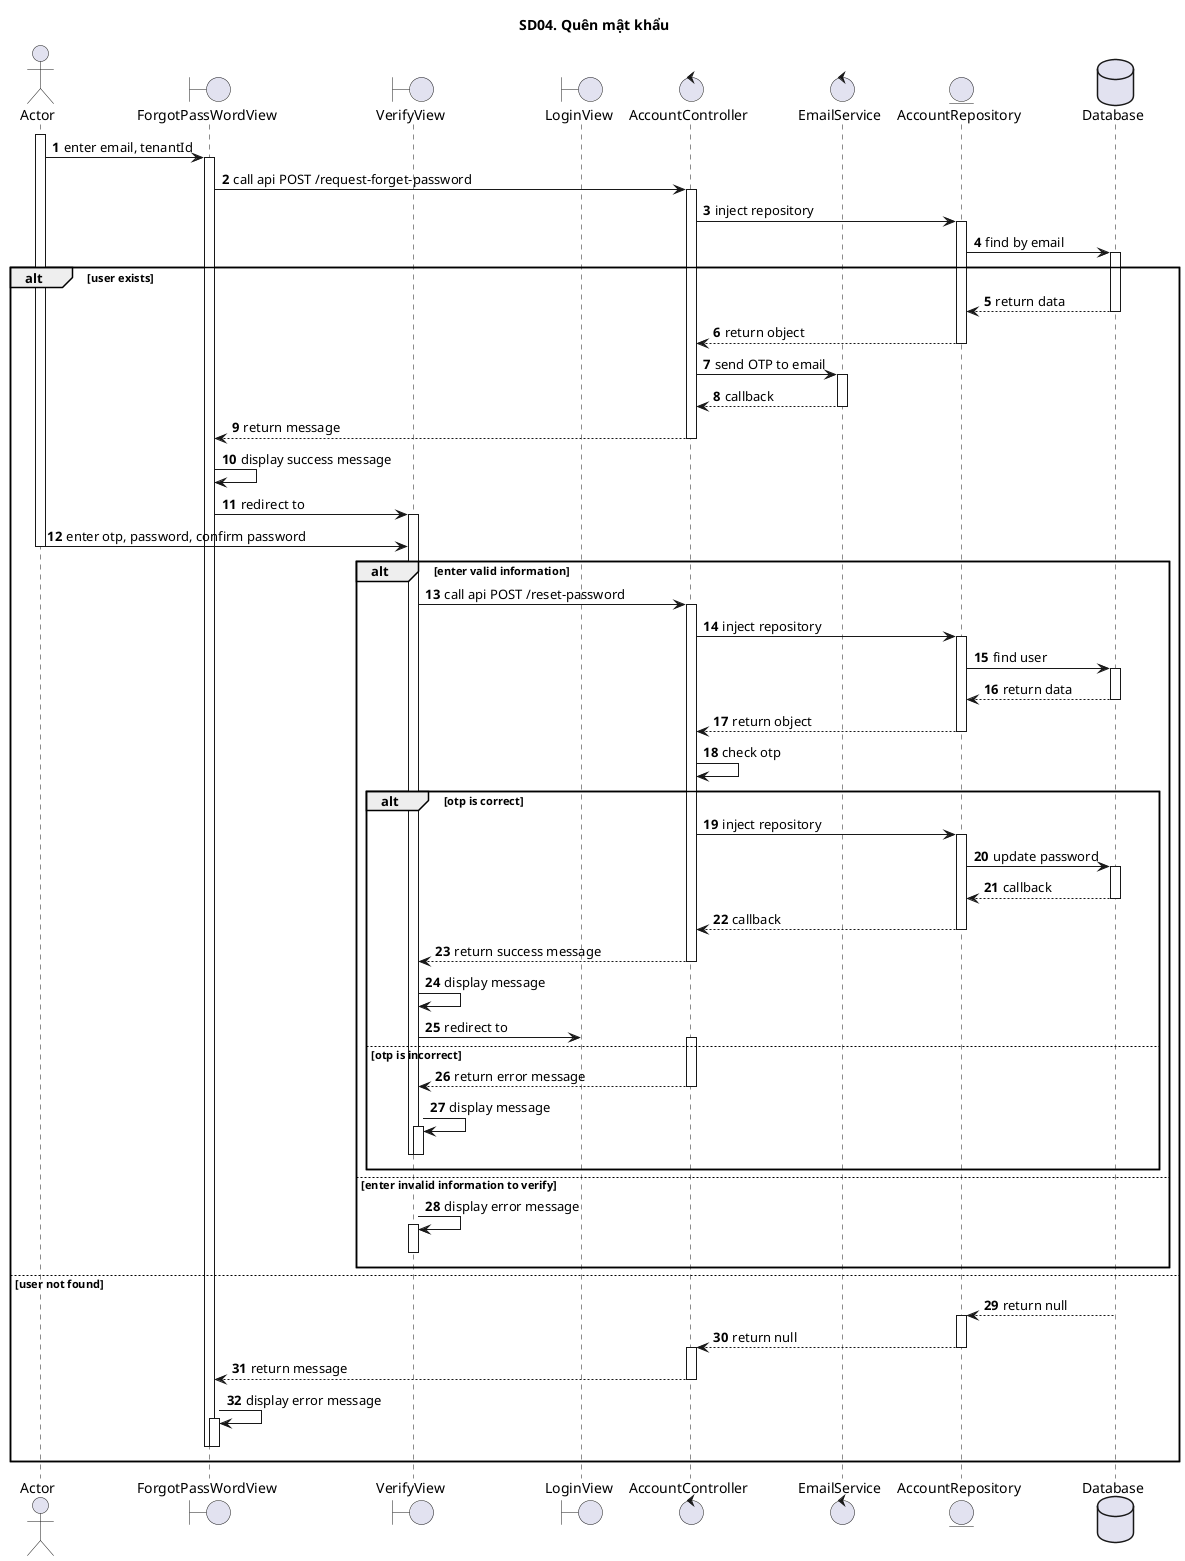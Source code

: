 @startuml SQ
autonumber
title SD04. Quên mật khẩu
actor "Actor" as actor
boundary "ForgotPassWordView" 
boundary "VerifyView"
boundary "LoginView"
control "AccountController" as controller
control "EmailService" as service
entity "AccountRepository" as model
database "Database" as database
activate actor
actor -> ForgotPassWordView : enter email, tenantId
activate ForgotPassWordView
ForgotPassWordView -> controller : call api POST /request-forget-password
activate controller
controller -> model : inject repository
activate model
model -> database : find by email
alt user exists
activate database
database --> model : return data
deactivate database
model --> controller : return object
deactivate model
controller -> service : send OTP to email
activate service
service --> controller : callback
deactivate service
controller --> ForgotPassWordView : return message
deactivate controller
ForgotPassWordView -> ForgotPassWordView: display success message
ForgotPassWordView -> VerifyView : redirect to
activate VerifyView
actor -> VerifyView: enter otp, password, confirm password
deactivate actor
alt enter valid information
VerifyView -> controller : call api POST /reset-password
activate controller
controller -> model : inject repository
activate model
model -> database : find user
activate database
database --> model : return data
deactivate database
model --> controller : return object
deactivate model
controller -> controller: check otp
alt otp is correct
controller -> model : inject repository
activate model
model -> database : update password
activate database
database --> model : callback
deactivate database
model --> controller : callback
deactivate model
controller --> VerifyView : return success message
deactivate controller
VerifyView -> VerifyView: display message
VerifyView -> LoginView : redirect to
else otp is incorrect
activate controller
controller --> VerifyView : return error message
deactivate controller
VerifyView -> VerifyView: display message
activate VerifyView
deactivate VerifyView
deactivate VerifyView
end
else enter invalid information to verify
activate VerifyView
VerifyView -> VerifyView: display error message
activate VerifyView
deactivate VerifyView
deactivate VerifyView
end
else user not found
activate database
database --> model: return null
deactivate database
activate model
model --> controller : return null
deactivate model
activate controller
controller --> ForgotPassWordView : return message
deactivate controller
ForgotPassWordView -> ForgotPassWordView: display error message
activate ForgotPassWordView
deactivate ForgotPassWordView
deactivate ForgotPassWordView
end
@enduml
